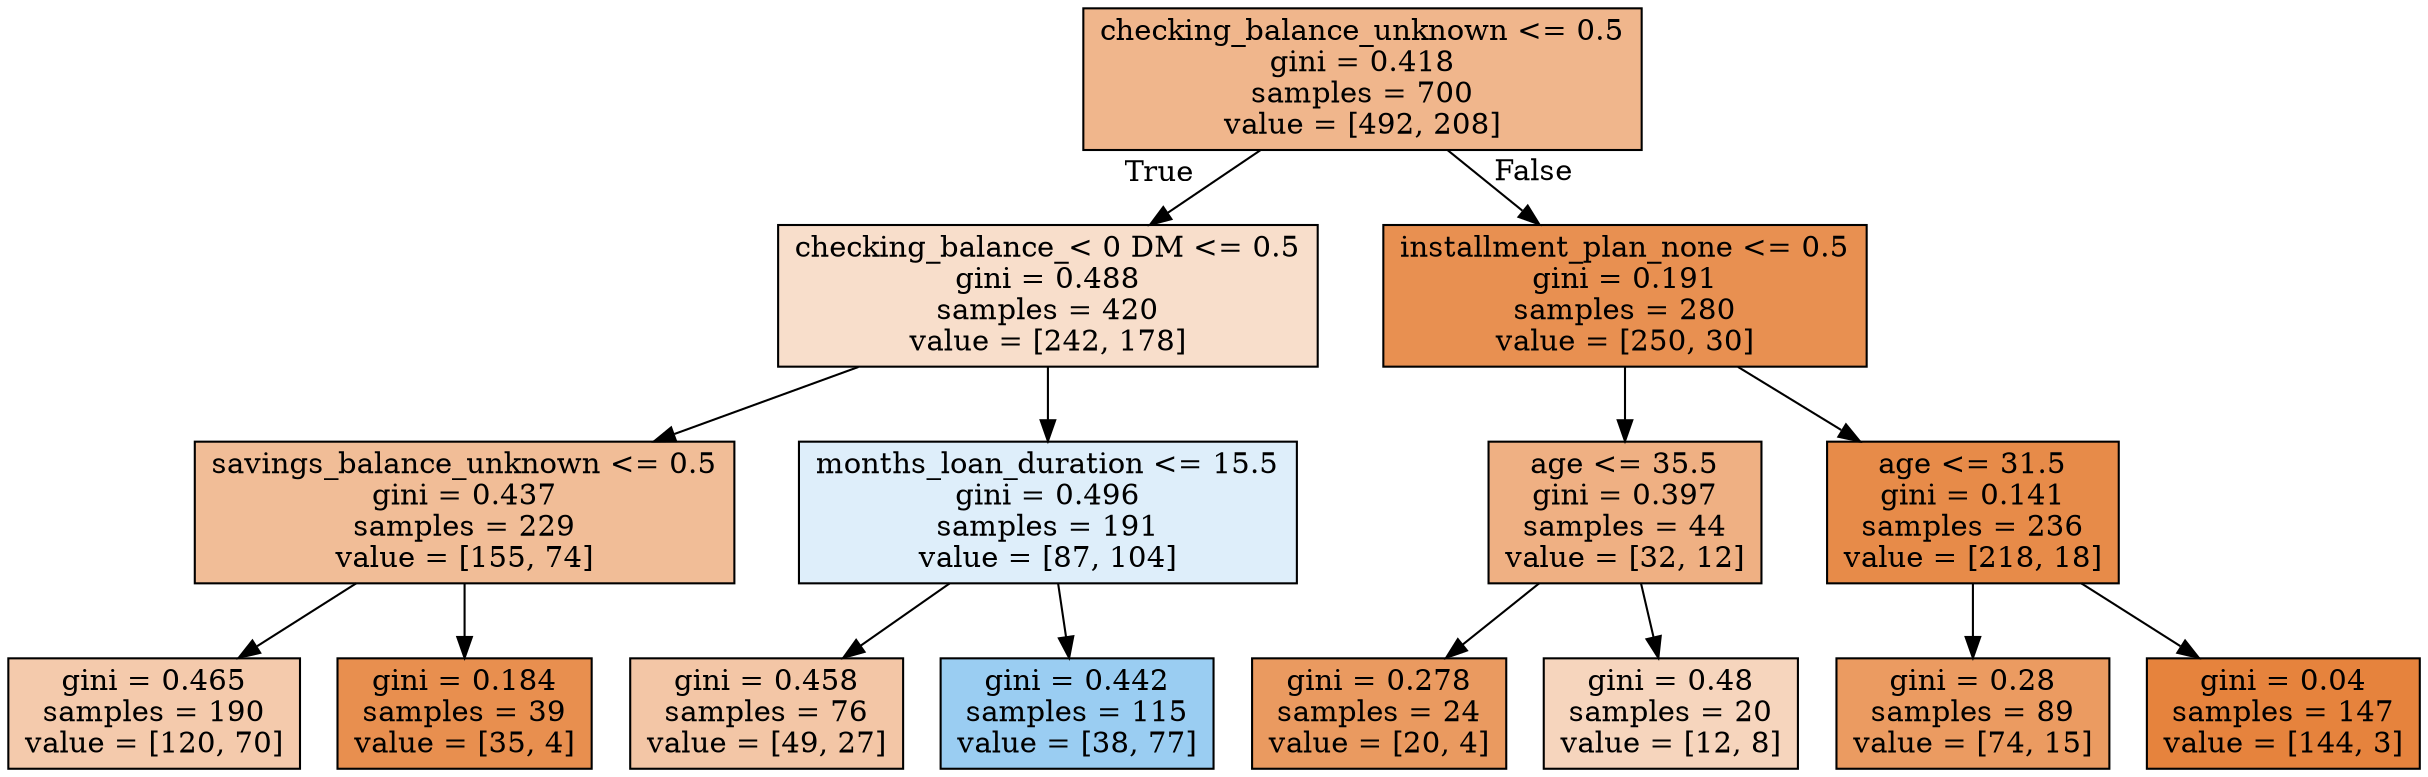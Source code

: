 digraph Tree {
node [shape=box, style="filled", color="black"] ;
0 [label="checking_balance_unknown <= 0.5\ngini = 0.418\nsamples = 700\nvalue = [492, 208]", fillcolor="#e5813993"] ;
1 [label="checking_balance_< 0 DM <= 0.5\ngini = 0.488\nsamples = 420\nvalue = [242, 178]", fillcolor="#e5813943"] ;
0 -> 1 [labeldistance=2.5, labelangle=45, headlabel="True"] ;
2 [label="savings_balance_unknown <= 0.5\ngini = 0.437\nsamples = 229\nvalue = [155, 74]", fillcolor="#e5813985"] ;
1 -> 2 ;
3 [label="gini = 0.465\nsamples = 190\nvalue = [120, 70]", fillcolor="#e581396a"] ;
2 -> 3 ;
4 [label="gini = 0.184\nsamples = 39\nvalue = [35, 4]", fillcolor="#e58139e2"] ;
2 -> 4 ;
5 [label="months_loan_duration <= 15.5\ngini = 0.496\nsamples = 191\nvalue = [87, 104]", fillcolor="#399de52a"] ;
1 -> 5 ;
6 [label="gini = 0.458\nsamples = 76\nvalue = [49, 27]", fillcolor="#e5813972"] ;
5 -> 6 ;
7 [label="gini = 0.442\nsamples = 115\nvalue = [38, 77]", fillcolor="#399de581"] ;
5 -> 7 ;
8 [label="installment_plan_none <= 0.5\ngini = 0.191\nsamples = 280\nvalue = [250, 30]", fillcolor="#e58139e0"] ;
0 -> 8 [labeldistance=2.5, labelangle=-45, headlabel="False"] ;
9 [label="age <= 35.5\ngini = 0.397\nsamples = 44\nvalue = [32, 12]", fillcolor="#e581399f"] ;
8 -> 9 ;
10 [label="gini = 0.278\nsamples = 24\nvalue = [20, 4]", fillcolor="#e58139cc"] ;
9 -> 10 ;
11 [label="gini = 0.48\nsamples = 20\nvalue = [12, 8]", fillcolor="#e5813955"] ;
9 -> 11 ;
12 [label="age <= 31.5\ngini = 0.141\nsamples = 236\nvalue = [218, 18]", fillcolor="#e58139ea"] ;
8 -> 12 ;
13 [label="gini = 0.28\nsamples = 89\nvalue = [74, 15]", fillcolor="#e58139cb"] ;
12 -> 13 ;
14 [label="gini = 0.04\nsamples = 147\nvalue = [144, 3]", fillcolor="#e58139fa"] ;
12 -> 14 ;
}